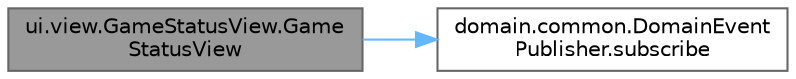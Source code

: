 digraph "ui.view.GameStatusView.GameStatusView"
{
 // LATEX_PDF_SIZE
  bgcolor="transparent";
  edge [fontname=Helvetica,fontsize=10,labelfontname=Helvetica,labelfontsize=10];
  node [fontname=Helvetica,fontsize=10,shape=box,height=0.2,width=0.4];
  rankdir="LR";
  Node1 [id="Node000001",label="ui.view.GameStatusView.Game\lStatusView",height=0.2,width=0.4,color="gray40", fillcolor="grey60", style="filled", fontcolor="black",tooltip=" "];
  Node1 -> Node2 [id="edge1_Node000001_Node000002",color="steelblue1",style="solid",tooltip=" "];
  Node2 [id="Node000002",label="domain.common.DomainEvent\lPublisher.subscribe",height=0.2,width=0.4,color="grey40", fillcolor="white", style="filled",URL="$classdomain_1_1common_1_1_domain_event_publisher.html#a46375ebe23f967a56b9c66a9b0b7586e",tooltip="Registra un suscriptor para recibir eventos de dominio."];
}
